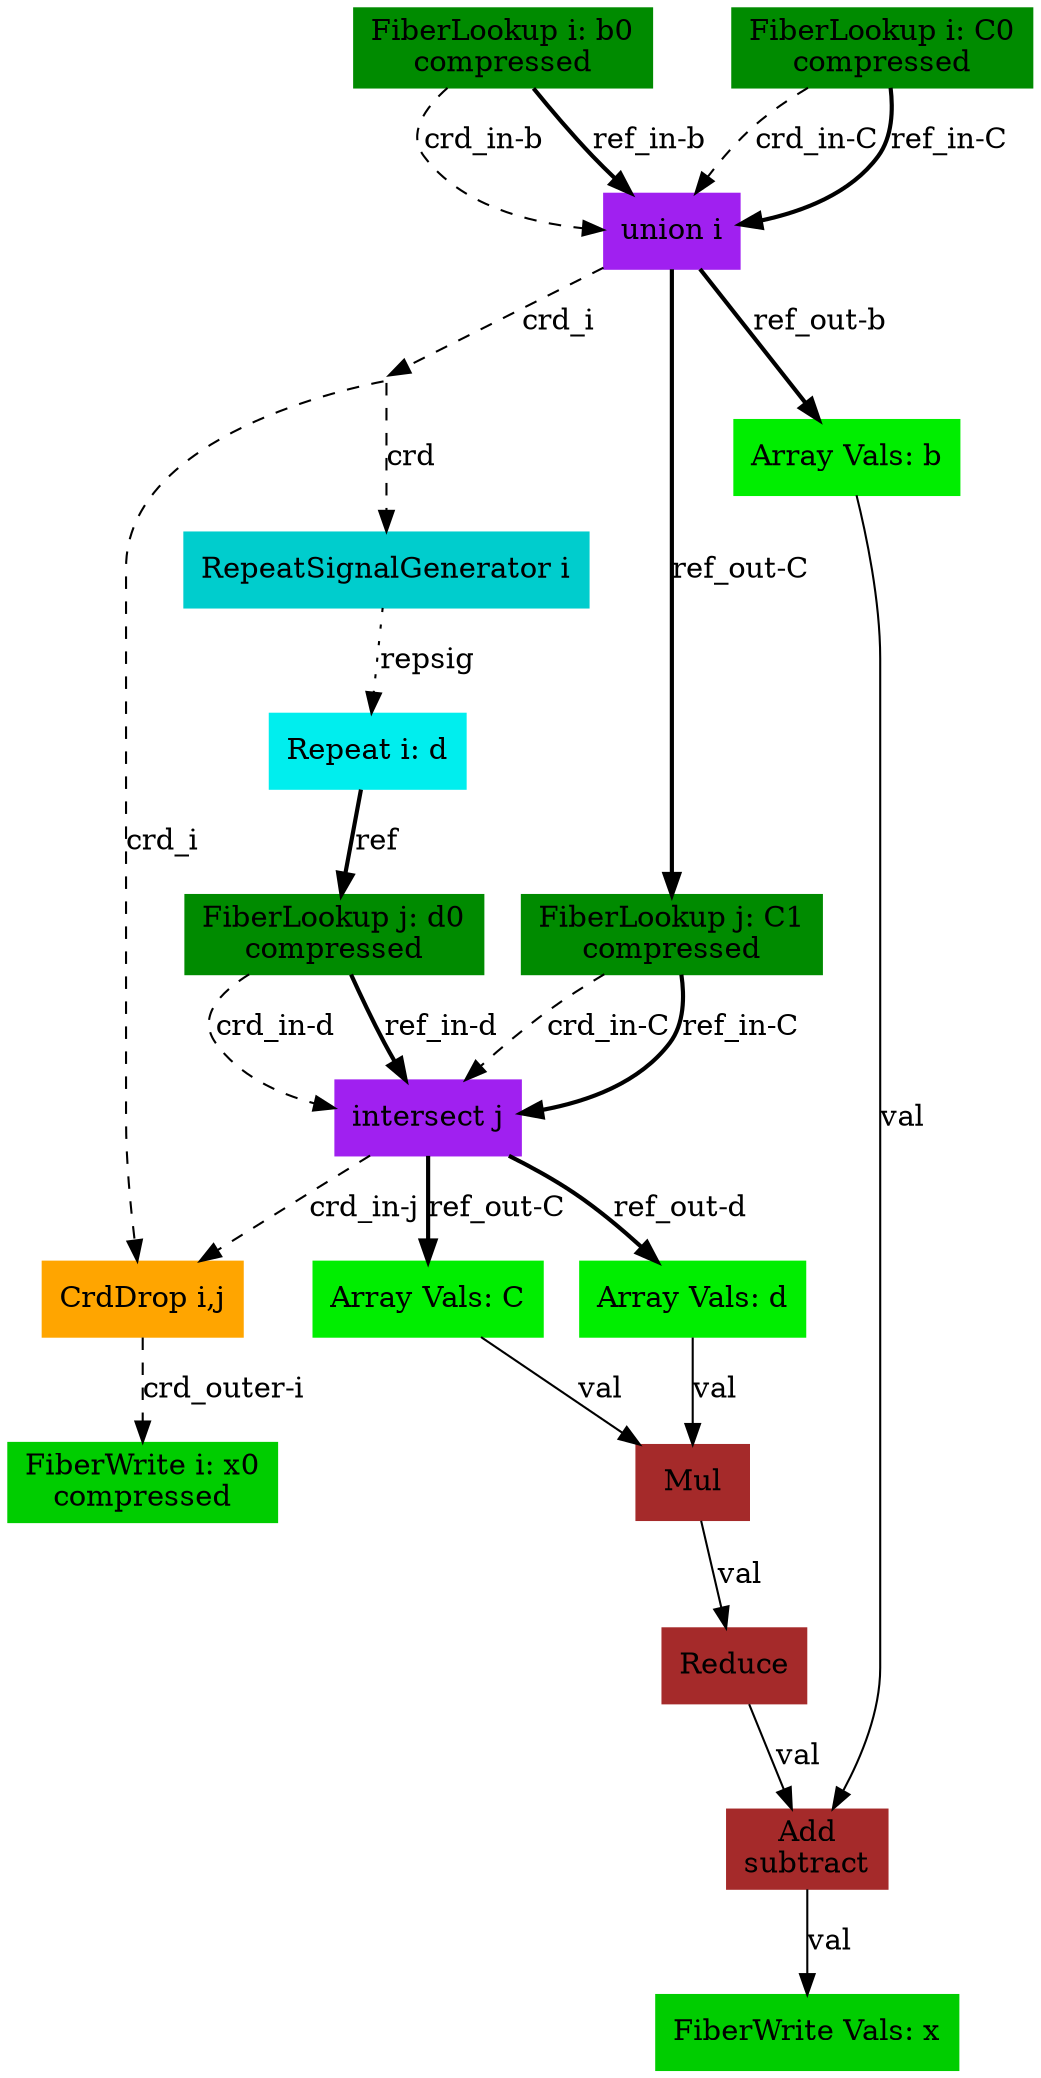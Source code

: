 digraph SAM {
    comment="x=s0,b=s0,C=ss01,d=s0"
    17 [comment="type=fiberlookup,index=i,tensor=b,mode=0,format=compressed,src=true,root=true" label="FiberLookup i: b0\ncompressed" color=green4 shape=box style=filled type="fiberlookup" index="i" tensor="b" mode="0" format="compressed" src="true" root="true"]
    16 [comment="type=union,index=i" label="union i" color=purple shape=box style=filled type="union" index="i"]
    15 [comment="type=broadcast" shape=point style=invis type="broadcast"]
    9 [comment="type=crddrop,outer=i,inner=j" label="CrdDrop i,j" color=orange shape=box style=filled type="crddrop" outer="i" inner="j"]
    1 [comment="type=fiberwrite,index=i,tensor=x,mode=0,format=compressed,segsize=2,crdsize=b0_dim,sink=true" label="FiberWrite i: x0\ncompressed" color=green3 shape=box style=filled type="fiberwrite" index="i" tensor="x" mode="0" format="compressed" segsize="2" crdsize="b0_dim" sink="true"]
    14 [comment="type=repsiggen,index=i" label="RepeatSignalGenerator i" color=cyan3 shape=box style=filled type="repsiggen" index="i"]
    13 [comment="type=repeat,index=i,tensor=d,root=true" label="Repeat i: d" color=cyan2 shape=box style=filled type="repeat" index="i" tensor="d" root="true"]
    12 [comment="type=fiberlookup,index=j,tensor=d,mode=0,format=compressed,src=true,root=false" label="FiberLookup j: d0\ncompressed" color=green4 shape=box style=filled type="fiberlookup" index="j" tensor="d" mode="0" format="compressed" src="true" root="false"]
    10 [comment="type=intersect,index=j" label="intersect j" color=purple shape=box style=filled type="intersect" index="j"]
    7 [comment="type=arrayvals,tensor=C" label="Array Vals: C" color=green2 shape=box style=filled type="arrayvals" tensor="C"]
    6 [comment="type=mul" label="Mul" color=brown shape=box style=filled type="mul"]
    5 [comment="type=reduce" label="Reduce" color=brown shape=box style=filled type="reduce"]
    3 [comment="type=add,sub=1" label="Add
subtract" color=brown shape=box style=filled type="add" sub="1"]
    0 [comment="type=fiberwrite,mode=vals,tensor=x,size=1*b0_dim,sink=true" label="FiberWrite Vals: x" color=green3 shape=box style=filled type="fiberwrite" tensor="x" mode="vals" size="1*b0_dim" sink="true"]
    8 [comment="type=arrayvals,tensor=d" label="Array Vals: d" color=green2 shape=box style=filled type="arrayvals" tensor="d"]
    4 [comment="type=arrayvals,tensor=b" label="Array Vals: b" color=green2 shape=box style=filled type="arrayvals" tensor="b"]
    11 [comment="type=fiberlookup,index=j,tensor=C,mode=1,format=compressed,src=true,root=false" label="FiberLookup j: C1\ncompressed" color=green4 shape=box style=filled type="fiberlookup" index="j" tensor="C" mode="1" format="compressed" src="true" root="false"]
    18 [comment="type=fiberlookup,index=i,tensor=C,mode=0,format=compressed,src=true,root=true" label="FiberLookup i: C0\ncompressed" color=green4 shape=box style=filled type="fiberlookup" index="i" tensor="C" mode="0" format="compressed" src="true" root="true"]
    17 -> 16 [label="crd_in-b" style=dashed type="crd" comment="in-b"]
    16 -> 15 [label="crd_i" style=dashed type="crd" comment="i"]
    15 -> 9 [label="crd_i" style=dashed type="crd" comment="i"]
    9 -> 1 [label="crd_outer-i" style=dashed type="crd" comment="outer-i"]
    15 -> 14 [label="crd" style=dashed type="crd" comment=""]
    14 -> 13 [label="repsig" style=dotted type="repsig"]
    13 -> 12 [label="ref" style=bold type="ref"]
    12 -> 10 [label="crd_in-d" style=dashed type="crd" comment="in-d"]
    10 -> 9 [label="crd_in-j" style=dashed type="crd" comment="in-j"]
    10 -> 7 [label="ref_out-C" style=bold type="ref" comment="out-C"]
    7 -> 6 [label="val" type="val"]
    6 -> 5 [label="val" type="val"]
    5 -> 3 [label="val" type="val"]
    3 -> 0 [label="val" type="val"]
    10 -> 8 [label="ref_out-d" style=bold type="ref" comment="out-d"]
    8 -> 6 [label="val" type="val"]
    12 -> 10 [label="ref_in-d" style=bold type="ref" comment="in-d"]
    16 -> 4 [label="ref_out-b" style=bold type="ref" comment="out-b"]
    4 -> 3 [label="val" type="val"]
    16 -> 11 [label="ref_out-C" style=bold type="ref" comment="out-C"]
    11 -> 10 [label="crd_in-C" style=dashed type="crd" comment="in-C"]
    11 -> 10 [label="ref_in-C" style=bold type="ref" comment="in-C"]
    17 -> 16 [label="ref_in-b" style=bold type="ref" comment="in-b"]
    18 -> 16 [label="crd_in-C" style=dashed type="crd" comment="in-C"]
    18 -> 16 [label="ref_in-C" style=bold type="ref" comment="in-C"]
}
